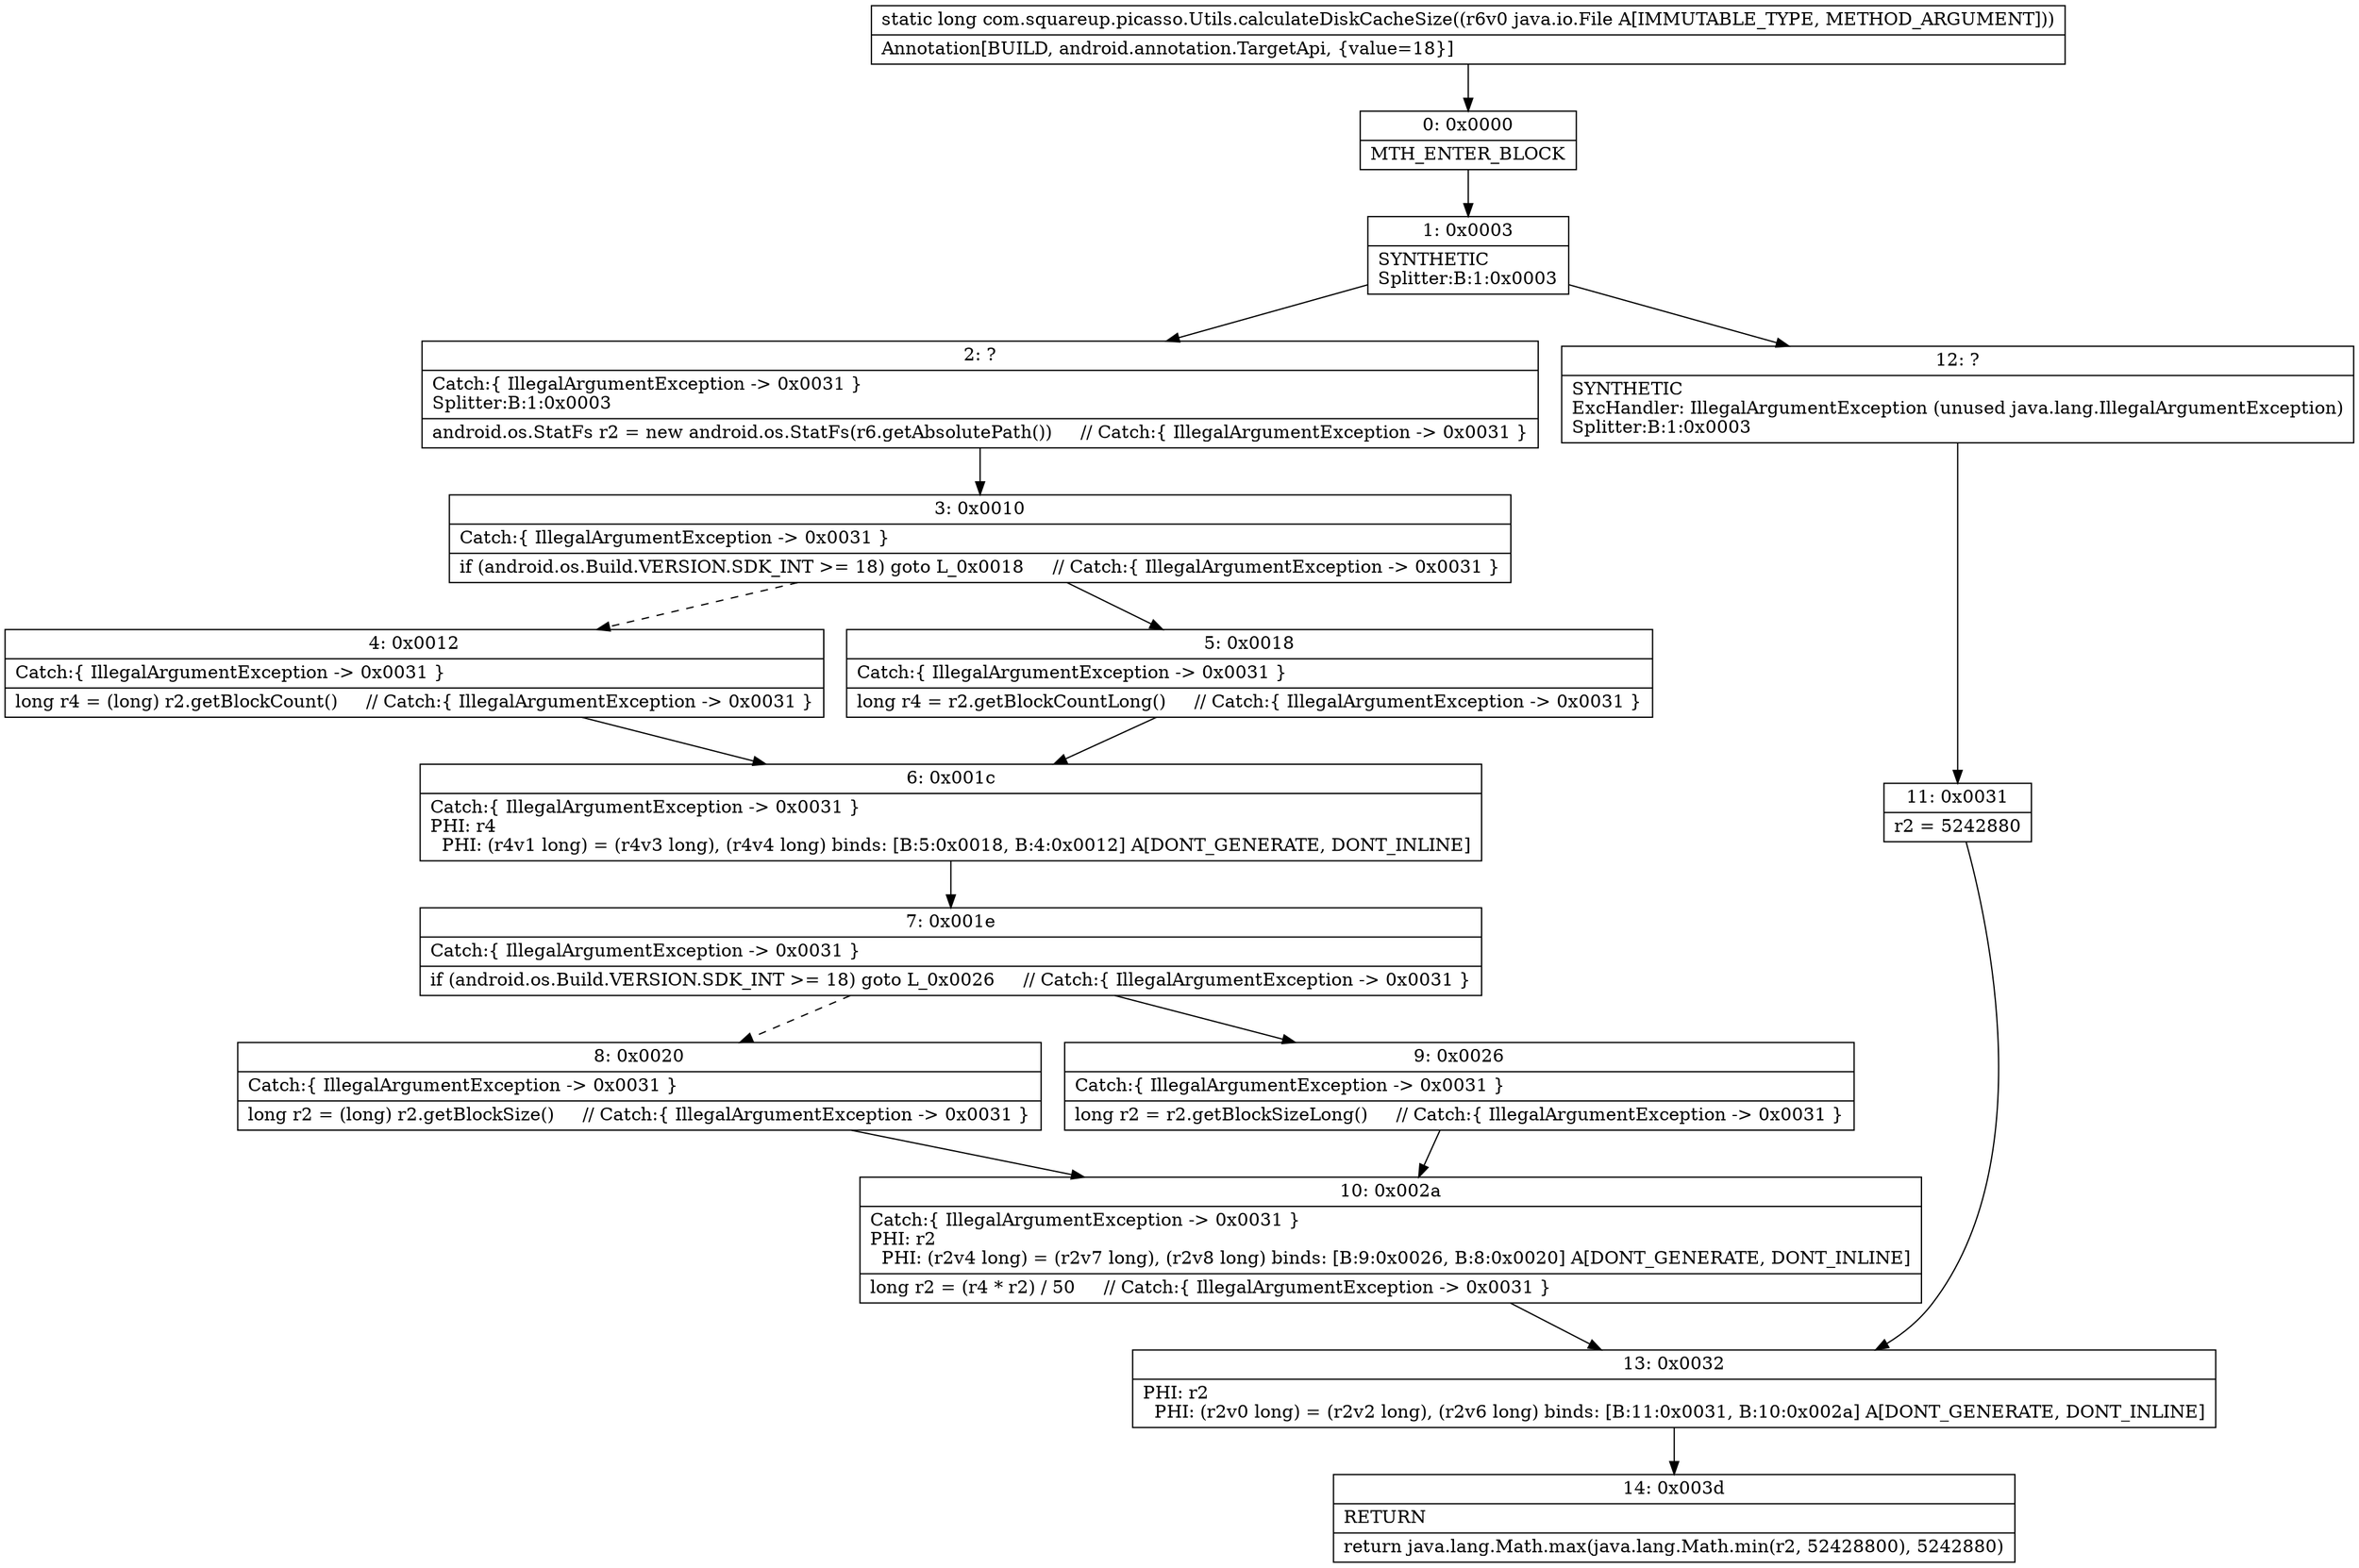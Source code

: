 digraph "CFG forcom.squareup.picasso.Utils.calculateDiskCacheSize(Ljava\/io\/File;)J" {
Node_0 [shape=record,label="{0\:\ 0x0000|MTH_ENTER_BLOCK\l}"];
Node_1 [shape=record,label="{1\:\ 0x0003|SYNTHETIC\lSplitter:B:1:0x0003\l}"];
Node_2 [shape=record,label="{2\:\ ?|Catch:\{ IllegalArgumentException \-\> 0x0031 \}\lSplitter:B:1:0x0003\l|android.os.StatFs r2 = new android.os.StatFs(r6.getAbsolutePath())     \/\/ Catch:\{ IllegalArgumentException \-\> 0x0031 \}\l}"];
Node_3 [shape=record,label="{3\:\ 0x0010|Catch:\{ IllegalArgumentException \-\> 0x0031 \}\l|if (android.os.Build.VERSION.SDK_INT \>= 18) goto L_0x0018     \/\/ Catch:\{ IllegalArgumentException \-\> 0x0031 \}\l}"];
Node_4 [shape=record,label="{4\:\ 0x0012|Catch:\{ IllegalArgumentException \-\> 0x0031 \}\l|long r4 = (long) r2.getBlockCount()     \/\/ Catch:\{ IllegalArgumentException \-\> 0x0031 \}\l}"];
Node_5 [shape=record,label="{5\:\ 0x0018|Catch:\{ IllegalArgumentException \-\> 0x0031 \}\l|long r4 = r2.getBlockCountLong()     \/\/ Catch:\{ IllegalArgumentException \-\> 0x0031 \}\l}"];
Node_6 [shape=record,label="{6\:\ 0x001c|Catch:\{ IllegalArgumentException \-\> 0x0031 \}\lPHI: r4 \l  PHI: (r4v1 long) = (r4v3 long), (r4v4 long) binds: [B:5:0x0018, B:4:0x0012] A[DONT_GENERATE, DONT_INLINE]\l}"];
Node_7 [shape=record,label="{7\:\ 0x001e|Catch:\{ IllegalArgumentException \-\> 0x0031 \}\l|if (android.os.Build.VERSION.SDK_INT \>= 18) goto L_0x0026     \/\/ Catch:\{ IllegalArgumentException \-\> 0x0031 \}\l}"];
Node_8 [shape=record,label="{8\:\ 0x0020|Catch:\{ IllegalArgumentException \-\> 0x0031 \}\l|long r2 = (long) r2.getBlockSize()     \/\/ Catch:\{ IllegalArgumentException \-\> 0x0031 \}\l}"];
Node_9 [shape=record,label="{9\:\ 0x0026|Catch:\{ IllegalArgumentException \-\> 0x0031 \}\l|long r2 = r2.getBlockSizeLong()     \/\/ Catch:\{ IllegalArgumentException \-\> 0x0031 \}\l}"];
Node_10 [shape=record,label="{10\:\ 0x002a|Catch:\{ IllegalArgumentException \-\> 0x0031 \}\lPHI: r2 \l  PHI: (r2v4 long) = (r2v7 long), (r2v8 long) binds: [B:9:0x0026, B:8:0x0020] A[DONT_GENERATE, DONT_INLINE]\l|long r2 = (r4 * r2) \/ 50     \/\/ Catch:\{ IllegalArgumentException \-\> 0x0031 \}\l}"];
Node_11 [shape=record,label="{11\:\ 0x0031|r2 = 5242880\l}"];
Node_12 [shape=record,label="{12\:\ ?|SYNTHETIC\lExcHandler: IllegalArgumentException (unused java.lang.IllegalArgumentException)\lSplitter:B:1:0x0003\l}"];
Node_13 [shape=record,label="{13\:\ 0x0032|PHI: r2 \l  PHI: (r2v0 long) = (r2v2 long), (r2v6 long) binds: [B:11:0x0031, B:10:0x002a] A[DONT_GENERATE, DONT_INLINE]\l}"];
Node_14 [shape=record,label="{14\:\ 0x003d|RETURN\l|return java.lang.Math.max(java.lang.Math.min(r2, 52428800), 5242880)\l}"];
MethodNode[shape=record,label="{static long com.squareup.picasso.Utils.calculateDiskCacheSize((r6v0 java.io.File A[IMMUTABLE_TYPE, METHOD_ARGUMENT]))  | Annotation[BUILD, android.annotation.TargetApi, \{value=18\}]\l}"];
MethodNode -> Node_0;
Node_0 -> Node_1;
Node_1 -> Node_2;
Node_1 -> Node_12;
Node_2 -> Node_3;
Node_3 -> Node_4[style=dashed];
Node_3 -> Node_5;
Node_4 -> Node_6;
Node_5 -> Node_6;
Node_6 -> Node_7;
Node_7 -> Node_8[style=dashed];
Node_7 -> Node_9;
Node_8 -> Node_10;
Node_9 -> Node_10;
Node_10 -> Node_13;
Node_11 -> Node_13;
Node_12 -> Node_11;
Node_13 -> Node_14;
}

